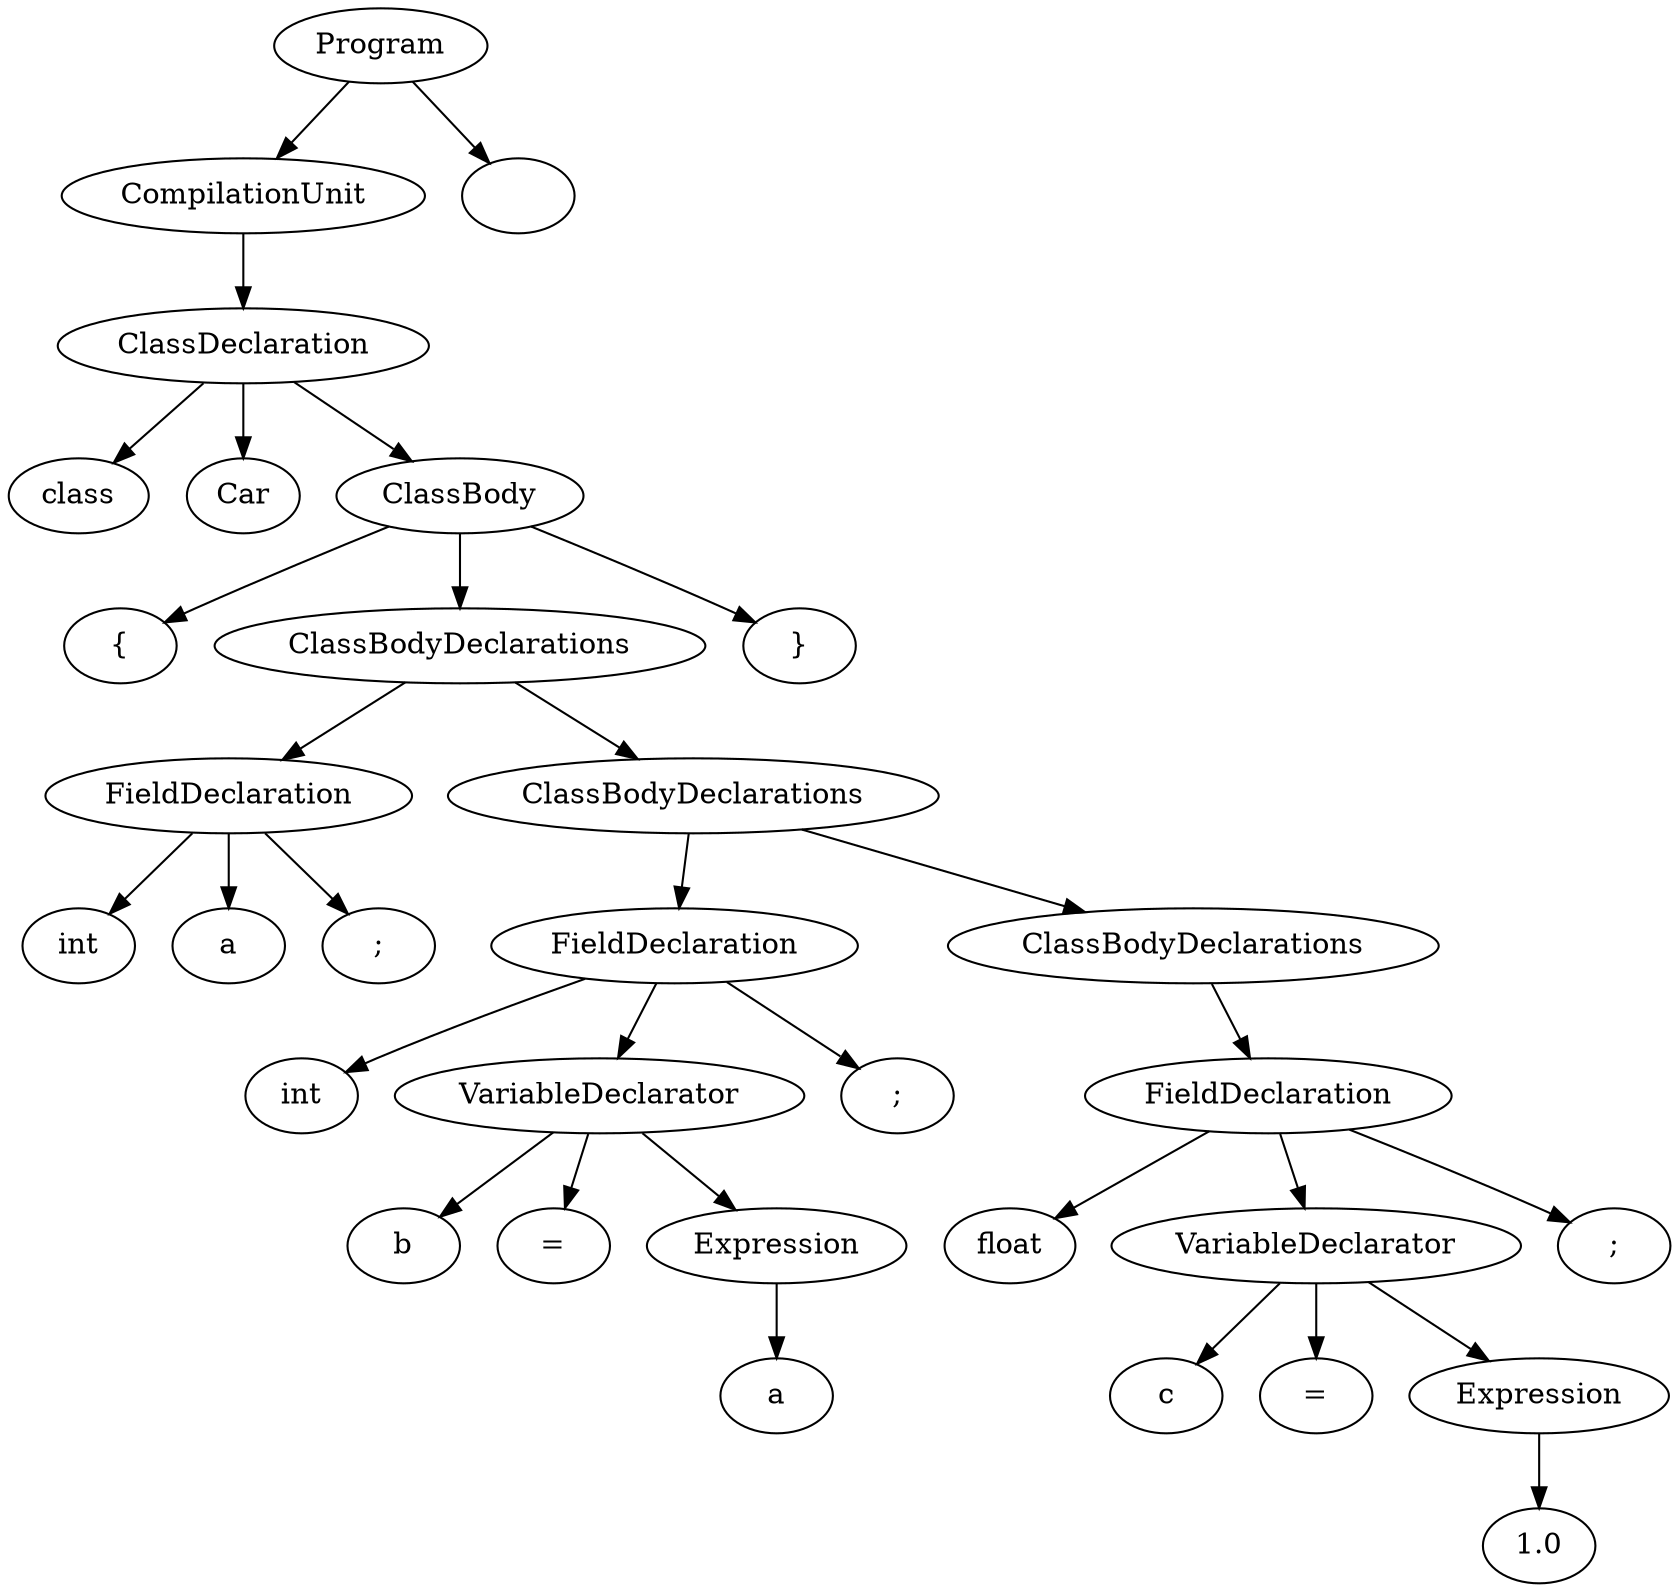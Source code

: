 digraph G {
n1 [label="class"]
n2 [label="Car"]
n3 [label="{"]
n4 [label="int"]
n5 [label="a"]
n6 [label=";"]
n7 [label="FieldDeclaration"]
n7->n6;
n7->n5;
n7->n4;
n8 [label="int"]
n9 [label="b"]
n10 [label="="]
n11 [label="a"]
n12 [label="Expression"]
n12->n11;
n13 [label="VariableDeclarator"]
n13->n12;
n13->n10;
n13->n9;
n14 [label=";"]
n15 [label="FieldDeclaration"]
n15->n14;
n15->n13;
n15->n8;
n16 [label="float"]
n17 [label="c"]
n18 [label="="]
n19 [label="1.0"]
n20 [label="Expression"]
n20->n19;
n21 [label="VariableDeclarator"]
n21->n20;
n21->n18;
n21->n17;
n22 [label=";"]
n23 [label="FieldDeclaration"]
n23->n22;
n23->n21;
n23->n16;
n24 [label="ClassBodyDeclarations"]
n24->n23;
n25 [label="ClassBodyDeclarations"]
n25->n24;
n25->n15;
n26 [label="ClassBodyDeclarations"]
n26->n25;
n26->n7;
n27 [label="}"]
n28 [label="ClassBody"]
n28->n27;
n28->n26;
n28->n3;
n29 [label="ClassDeclaration"]
n29->n28;
n29->n2;
n29->n1;
n30 [label="CompilationUnit"]
n30->n29;
n31 [label="Program"]
n31->n32;
n31->n30;
n32 [label=""]
}

